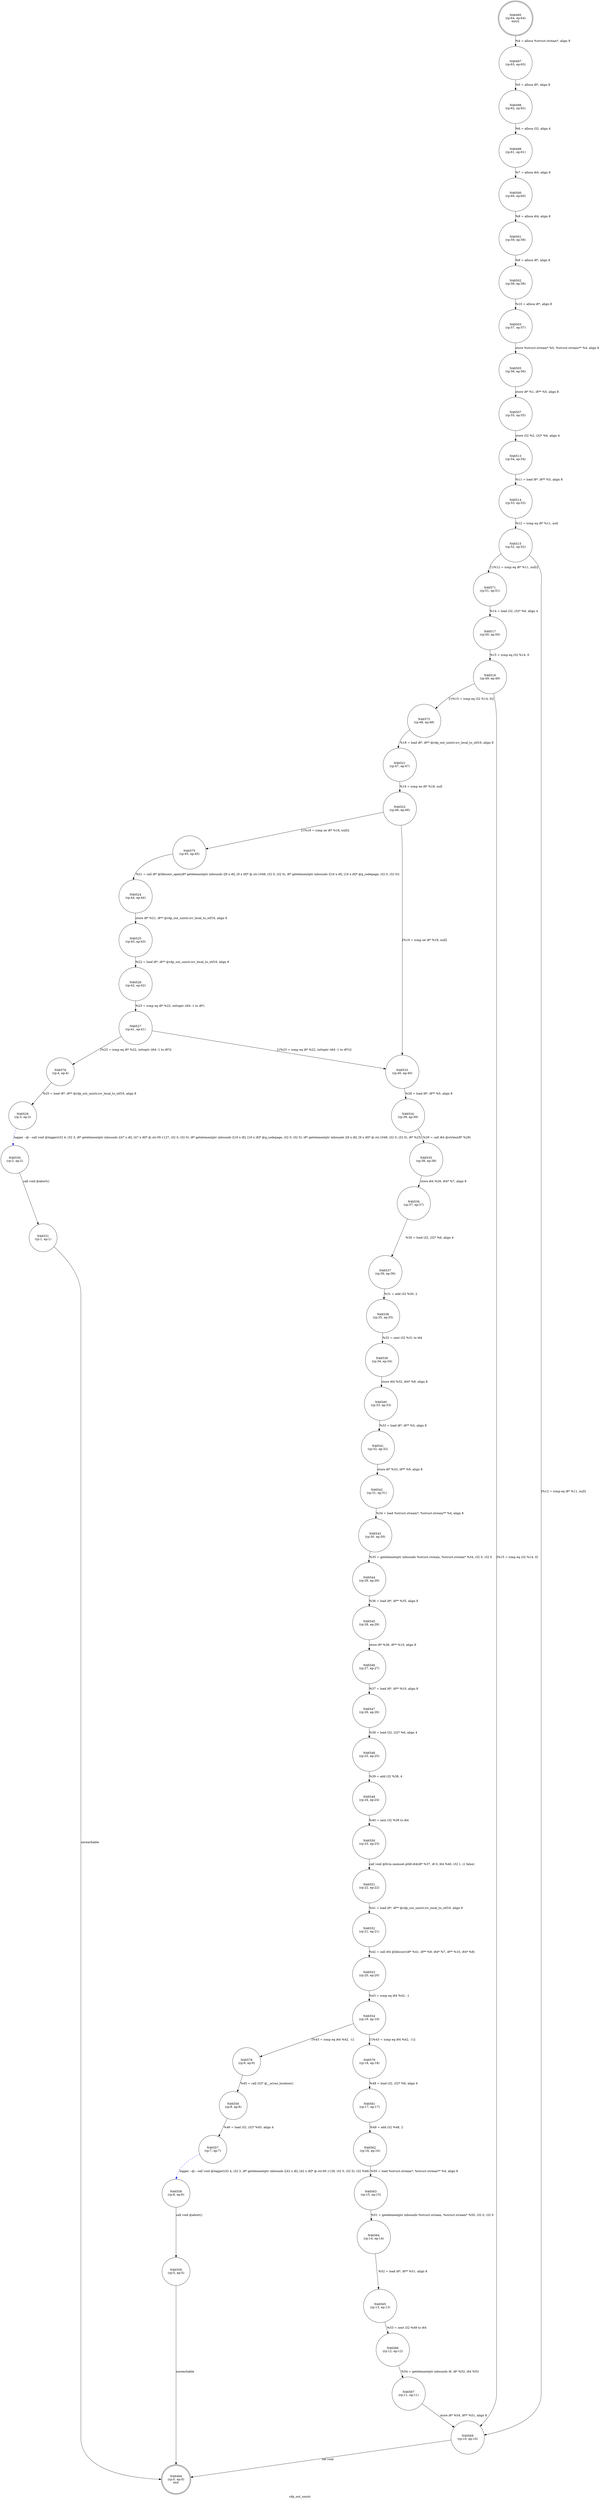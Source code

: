 digraph rdp_out_unistr {
label="rdp_out_unistr"
46494 [label="N46494\n(rp:0, ep:0)\nexit", shape="doublecircle"]
46495 [label="N46495\n(rp:64, ep:64)\nentry", shape="doublecircle"]
46495 -> 46497 [label="%4 = alloca %struct.stream*, align 8"]
46497 [label="N46497\n(rp:63, ep:63)", shape="circle"]
46497 -> 46498 [label="%5 = alloca i8*, align 8"]
46498 [label="N46498\n(rp:62, ep:62)", shape="circle"]
46498 -> 46499 [label="%6 = alloca i32, align 4"]
46499 [label="N46499\n(rp:61, ep:61)", shape="circle"]
46499 -> 46500 [label="%7 = alloca i64, align 8"]
46500 [label="N46500\n(rp:60, ep:60)", shape="circle"]
46500 -> 46501 [label="%8 = alloca i64, align 8"]
46501 [label="N46501\n(rp:59, ep:59)", shape="circle"]
46501 -> 46502 [label="%9 = alloca i8*, align 8"]
46502 [label="N46502\n(rp:58, ep:58)", shape="circle"]
46502 -> 46503 [label="%10 = alloca i8*, align 8"]
46503 [label="N46503\n(rp:57, ep:57)", shape="circle"]
46503 -> 46505 [label="store %struct.stream* %0, %struct.stream** %4, align 8"]
46505 [label="N46505\n(rp:56, ep:56)", shape="circle"]
46505 -> 46507 [label="store i8* %1, i8** %5, align 8"]
46507 [label="N46507\n(rp:55, ep:55)", shape="circle"]
46507 -> 46513 [label="store i32 %2, i32* %6, align 4"]
46513 [label="N46513\n(rp:54, ep:54)", shape="circle"]
46513 -> 46514 [label="%11 = load i8*, i8** %5, align 8"]
46514 [label="N46514\n(rp:53, ep:53)", shape="circle"]
46514 -> 46515 [label="%12 = icmp eq i8* %11, null"]
46515 [label="N46515\n(rp:52, ep:52)", shape="circle"]
46515 -> 46571 [label="[!(%12 = icmp eq i8* %11, null)]"]
46515 -> 46569 [label="[%12 = icmp eq i8* %11, null]"]
46517 [label="N46517\n(rp:50, ep:50)", shape="circle"]
46517 -> 46518 [label="%15 = icmp eq i32 %14, 0"]
46518 [label="N46518\n(rp:49, ep:49)", shape="circle"]
46518 -> 46573 [label="[!(%15 = icmp eq i32 %14, 0)]"]
46518 -> 46569 [label="[%15 = icmp eq i32 %14, 0]"]
46521 [label="N46521\n(rp:47, ep:47)", shape="circle"]
46521 -> 46522 [label="%19 = icmp ne i8* %18, null"]
46522 [label="N46522\n(rp:46, ep:46)", shape="circle"]
46522 -> 46575 [label="[!(%19 = icmp ne i8* %18, null)]"]
46522 -> 46533 [label="[%19 = icmp ne i8* %18, null]"]
46524 [label="N46524\n(rp:44, ep:44)", shape="circle"]
46524 -> 46525 [label="store i8* %21, i8** @rdp_out_unistr.icv_local_to_utf16, align 8"]
46525 [label="N46525\n(rp:43, ep:43)", shape="circle"]
46525 -> 46526 [label="%22 = load i8*, i8** @rdp_out_unistr.icv_local_to_utf16, align 8"]
46526 [label="N46526\n(rp:42, ep:42)", shape="circle"]
46526 -> 46527 [label="%23 = icmp eq i8* %22, inttoptr (i64 -1 to i8*)"]
46527 [label="N46527\n(rp:41, ep:41)", shape="circle"]
46527 -> 46576 [label="[%23 = icmp eq i8* %22, inttoptr (i64 -1 to i8*)]"]
46527 -> 46533 [label="[!(%23 = icmp eq i8* %22, inttoptr (i64 -1 to i8*))]"]
46529 [label="N46529\n(rp:3, ep:3)", shape="circle"]
46529 -> 46530 [label="logger --@-- call void @logger(i32 4, i32 3, i8* getelementptr inbounds ([47 x i8], [47 x i8]* @.str.59.1127, i32 0, i32 0), i8* getelementptr inbounds ([16 x i8], [16 x i8]* @g_codepage, i32 0, i32 0), i8* getelementptr inbounds ([9 x i8], [9 x i8]* @.str.1048, i32 0, i32 0), i8* %25)", style="dashed", color="blue"]
46530 [label="N46530\n(rp:2, ep:2)", shape="circle"]
46530 -> 46531 [label="call void @abort()"]
46531 [label="N46531\n(rp:1, ep:1)", shape="circle"]
46531 -> 46494 [label="unreachable"]
46533 [label="N46533\n(rp:40, ep:40)", shape="circle"]
46533 -> 46534 [label="%28 = load i8*, i8** %5, align 8"]
46534 [label="N46534\n(rp:39, ep:39)", shape="circle"]
46534 -> 46535 [label="%29 = call i64 @strlen(i8* %28)"]
46535 [label="N46535\n(rp:38, ep:38)", shape="circle"]
46535 -> 46536 [label="store i64 %29, i64* %7, align 8"]
46536 [label="N46536\n(rp:37, ep:37)", shape="circle"]
46536 -> 46537 [label="%30 = load i32, i32* %6, align 4"]
46537 [label="N46537\n(rp:36, ep:36)", shape="circle"]
46537 -> 46538 [label="%31 = add i32 %30, 2"]
46538 [label="N46538\n(rp:35, ep:35)", shape="circle"]
46538 -> 46539 [label="%32 = sext i32 %31 to i64"]
46539 [label="N46539\n(rp:34, ep:34)", shape="circle"]
46539 -> 46540 [label="store i64 %32, i64* %8, align 8"]
46540 [label="N46540\n(rp:33, ep:33)", shape="circle"]
46540 -> 46541 [label="%33 = load i8*, i8** %5, align 8"]
46541 [label="N46541\n(rp:32, ep:32)", shape="circle"]
46541 -> 46542 [label="store i8* %33, i8** %9, align 8"]
46542 [label="N46542\n(rp:31, ep:31)", shape="circle"]
46542 -> 46543 [label="%34 = load %struct.stream*, %struct.stream** %4, align 8"]
46543 [label="N46543\n(rp:30, ep:30)", shape="circle"]
46543 -> 46544 [label="%35 = getelementptr inbounds %struct.stream, %struct.stream* %34, i32 0, i32 0"]
46544 [label="N46544\n(rp:29, ep:29)", shape="circle"]
46544 -> 46545 [label="%36 = load i8*, i8** %35, align 8"]
46545 [label="N46545\n(rp:28, ep:28)", shape="circle"]
46545 -> 46546 [label="store i8* %36, i8** %10, align 8"]
46546 [label="N46546\n(rp:27, ep:27)", shape="circle"]
46546 -> 46547 [label="%37 = load i8*, i8** %10, align 8"]
46547 [label="N46547\n(rp:26, ep:26)", shape="circle"]
46547 -> 46548 [label="%38 = load i32, i32* %6, align 4"]
46548 [label="N46548\n(rp:25, ep:25)", shape="circle"]
46548 -> 46549 [label="%39 = add i32 %38, 4"]
46549 [label="N46549\n(rp:24, ep:24)", shape="circle"]
46549 -> 46550 [label="%40 = sext i32 %39 to i64"]
46550 [label="N46550\n(rp:23, ep:23)", shape="circle"]
46550 -> 46551 [label="call void @llvm.memset.p0i8.i64(i8* %37, i8 0, i64 %40, i32 1, i1 false)"]
46551 [label="N46551\n(rp:22, ep:22)", shape="circle"]
46551 -> 46552 [label="%41 = load i8*, i8** @rdp_out_unistr.icv_local_to_utf16, align 8"]
46552 [label="N46552\n(rp:21, ep:21)", shape="circle"]
46552 -> 46553 [label="%42 = call i64 @libiconv(i8* %41, i8** %9, i64* %7, i8** %10, i64* %8)"]
46553 [label="N46553\n(rp:20, ep:20)", shape="circle"]
46553 -> 46554 [label="%43 = icmp eq i64 %42, -1"]
46554 [label="N46554\n(rp:19, ep:19)", shape="circle"]
46554 -> 46578 [label="[%43 = icmp eq i64 %42, -1]"]
46554 -> 46579 [label="[!(%43 = icmp eq i64 %42, -1)]"]
46556 [label="N46556\n(rp:8, ep:8)", shape="circle"]
46556 -> 46557 [label="%46 = load i32, i32* %45, align 4"]
46557 [label="N46557\n(rp:7, ep:7)", shape="circle"]
46557 -> 46558 [label="logger --@-- call void @logger(i32 4, i32 3, i8* getelementptr inbounds ([42 x i8], [42 x i8]* @.str.60.1128, i32 0, i32 0), i32 %46)", style="dashed", color="blue"]
46558 [label="N46558\n(rp:6, ep:6)", shape="circle"]
46558 -> 46559 [label="call void @abort()"]
46559 [label="N46559\n(rp:5, ep:5)", shape="circle"]
46559 -> 46494 [label="unreachable"]
46561 [label="N46561\n(rp:17, ep:17)", shape="circle"]
46561 -> 46562 [label="%49 = add i32 %48, 2"]
46562 [label="N46562\n(rp:16, ep:16)", shape="circle"]
46562 -> 46563 [label="%50 = load %struct.stream*, %struct.stream** %4, align 8"]
46563 [label="N46563\n(rp:15, ep:15)", shape="circle"]
46563 -> 46564 [label="%51 = getelementptr inbounds %struct.stream, %struct.stream* %50, i32 0, i32 0"]
46564 [label="N46564\n(rp:14, ep:14)", shape="circle"]
46564 -> 46565 [label="%52 = load i8*, i8** %51, align 8"]
46565 [label="N46565\n(rp:13, ep:13)", shape="circle"]
46565 -> 46566 [label="%53 = sext i32 %49 to i64"]
46566 [label="N46566\n(rp:12, ep:12)", shape="circle"]
46566 -> 46567 [label="%54 = getelementptr inbounds i8, i8* %52, i64 %53"]
46567 [label="N46567\n(rp:11, ep:11)", shape="circle"]
46567 -> 46569 [label="store i8* %54, i8** %51, align 8"]
46569 [label="N46569\n(rp:10, ep:10)", shape="circle"]
46569 -> 46494 [label="ret void"]
46571 [label="N46571\n(rp:51, ep:51)", shape="circle"]
46571 -> 46517 [label="%14 = load i32, i32* %6, align 4"]
46573 [label="N46573\n(rp:48, ep:48)", shape="circle"]
46573 -> 46521 [label="%18 = load i8*, i8** @rdp_out_unistr.icv_local_to_utf16, align 8"]
46575 [label="N46575\n(rp:45, ep:45)", shape="circle"]
46575 -> 46524 [label="%21 = call i8* @libiconv_open(i8* getelementptr inbounds ([9 x i8], [9 x i8]* @.str.1048, i32 0, i32 0), i8* getelementptr inbounds ([16 x i8], [16 x i8]* @g_codepage, i32 0, i32 0))"]
46576 [label="N46576\n(rp:4, ep:4)", shape="circle"]
46576 -> 46529 [label="%25 = load i8*, i8** @rdp_out_unistr.icv_local_to_utf16, align 8"]
46578 [label="N46578\n(rp:9, ep:9)", shape="circle"]
46578 -> 46556 [label="%45 = call i32* @__errno_location()"]
46579 [label="N46579\n(rp:18, ep:18)", shape="circle"]
46579 -> 46561 [label="%48 = load i32, i32* %6, align 4"]
}
